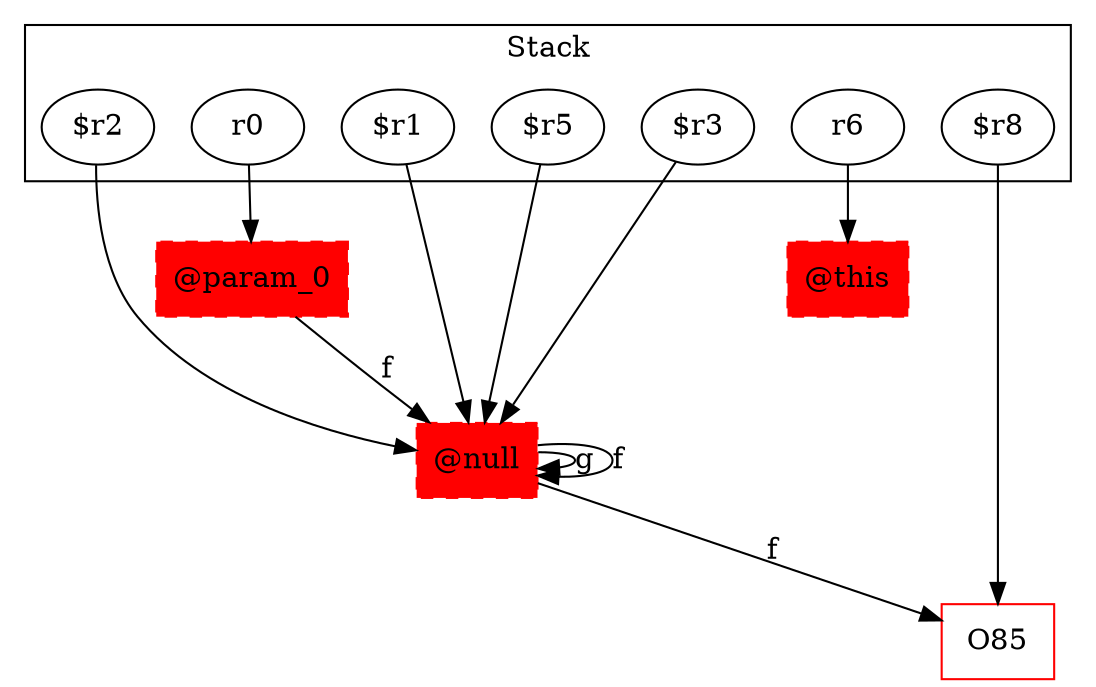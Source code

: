 digraph sample {
  rankDir="LR";
  subgraph cluster_0 {
    label="Stack"
    "$r1"; "$r2"; "r0"; "$r8"; "$r5"; "r6"; "$r3"; 
  }
  "$r1" -> { "@null"[shape=box]};
  "$r2" -> { "@null"[shape=box]};
  "r0" -> { "@param_0"[shape=box]};
  "$r8" -> { O85[shape=box]};
  "$r5" -> { "@null"[shape=box]};
  "r6" -> { "@this"[shape=box]};
  "$r3" -> { "@null"[shape=box]};
  "@null" -> "@null"[label="g", weight="0.2"]
  "@null" -> "@null"[label="f", weight="0.2"]
  "@null" -> O85[label="f", weight="0.2"]
  "@null"[shape=box, style="filled,dashed"];
  "@this"[shape=box, style="filled,dashed"];
  "@param_0" -> "@null"[label="f", weight="0.2"]
  "@param_0"[shape=box, style="filled,dashed"];
  "@null"[color="red"];
  "@this"[color="red"];
  O85[color="red"];
  "@param_0"[color="red"];
}
